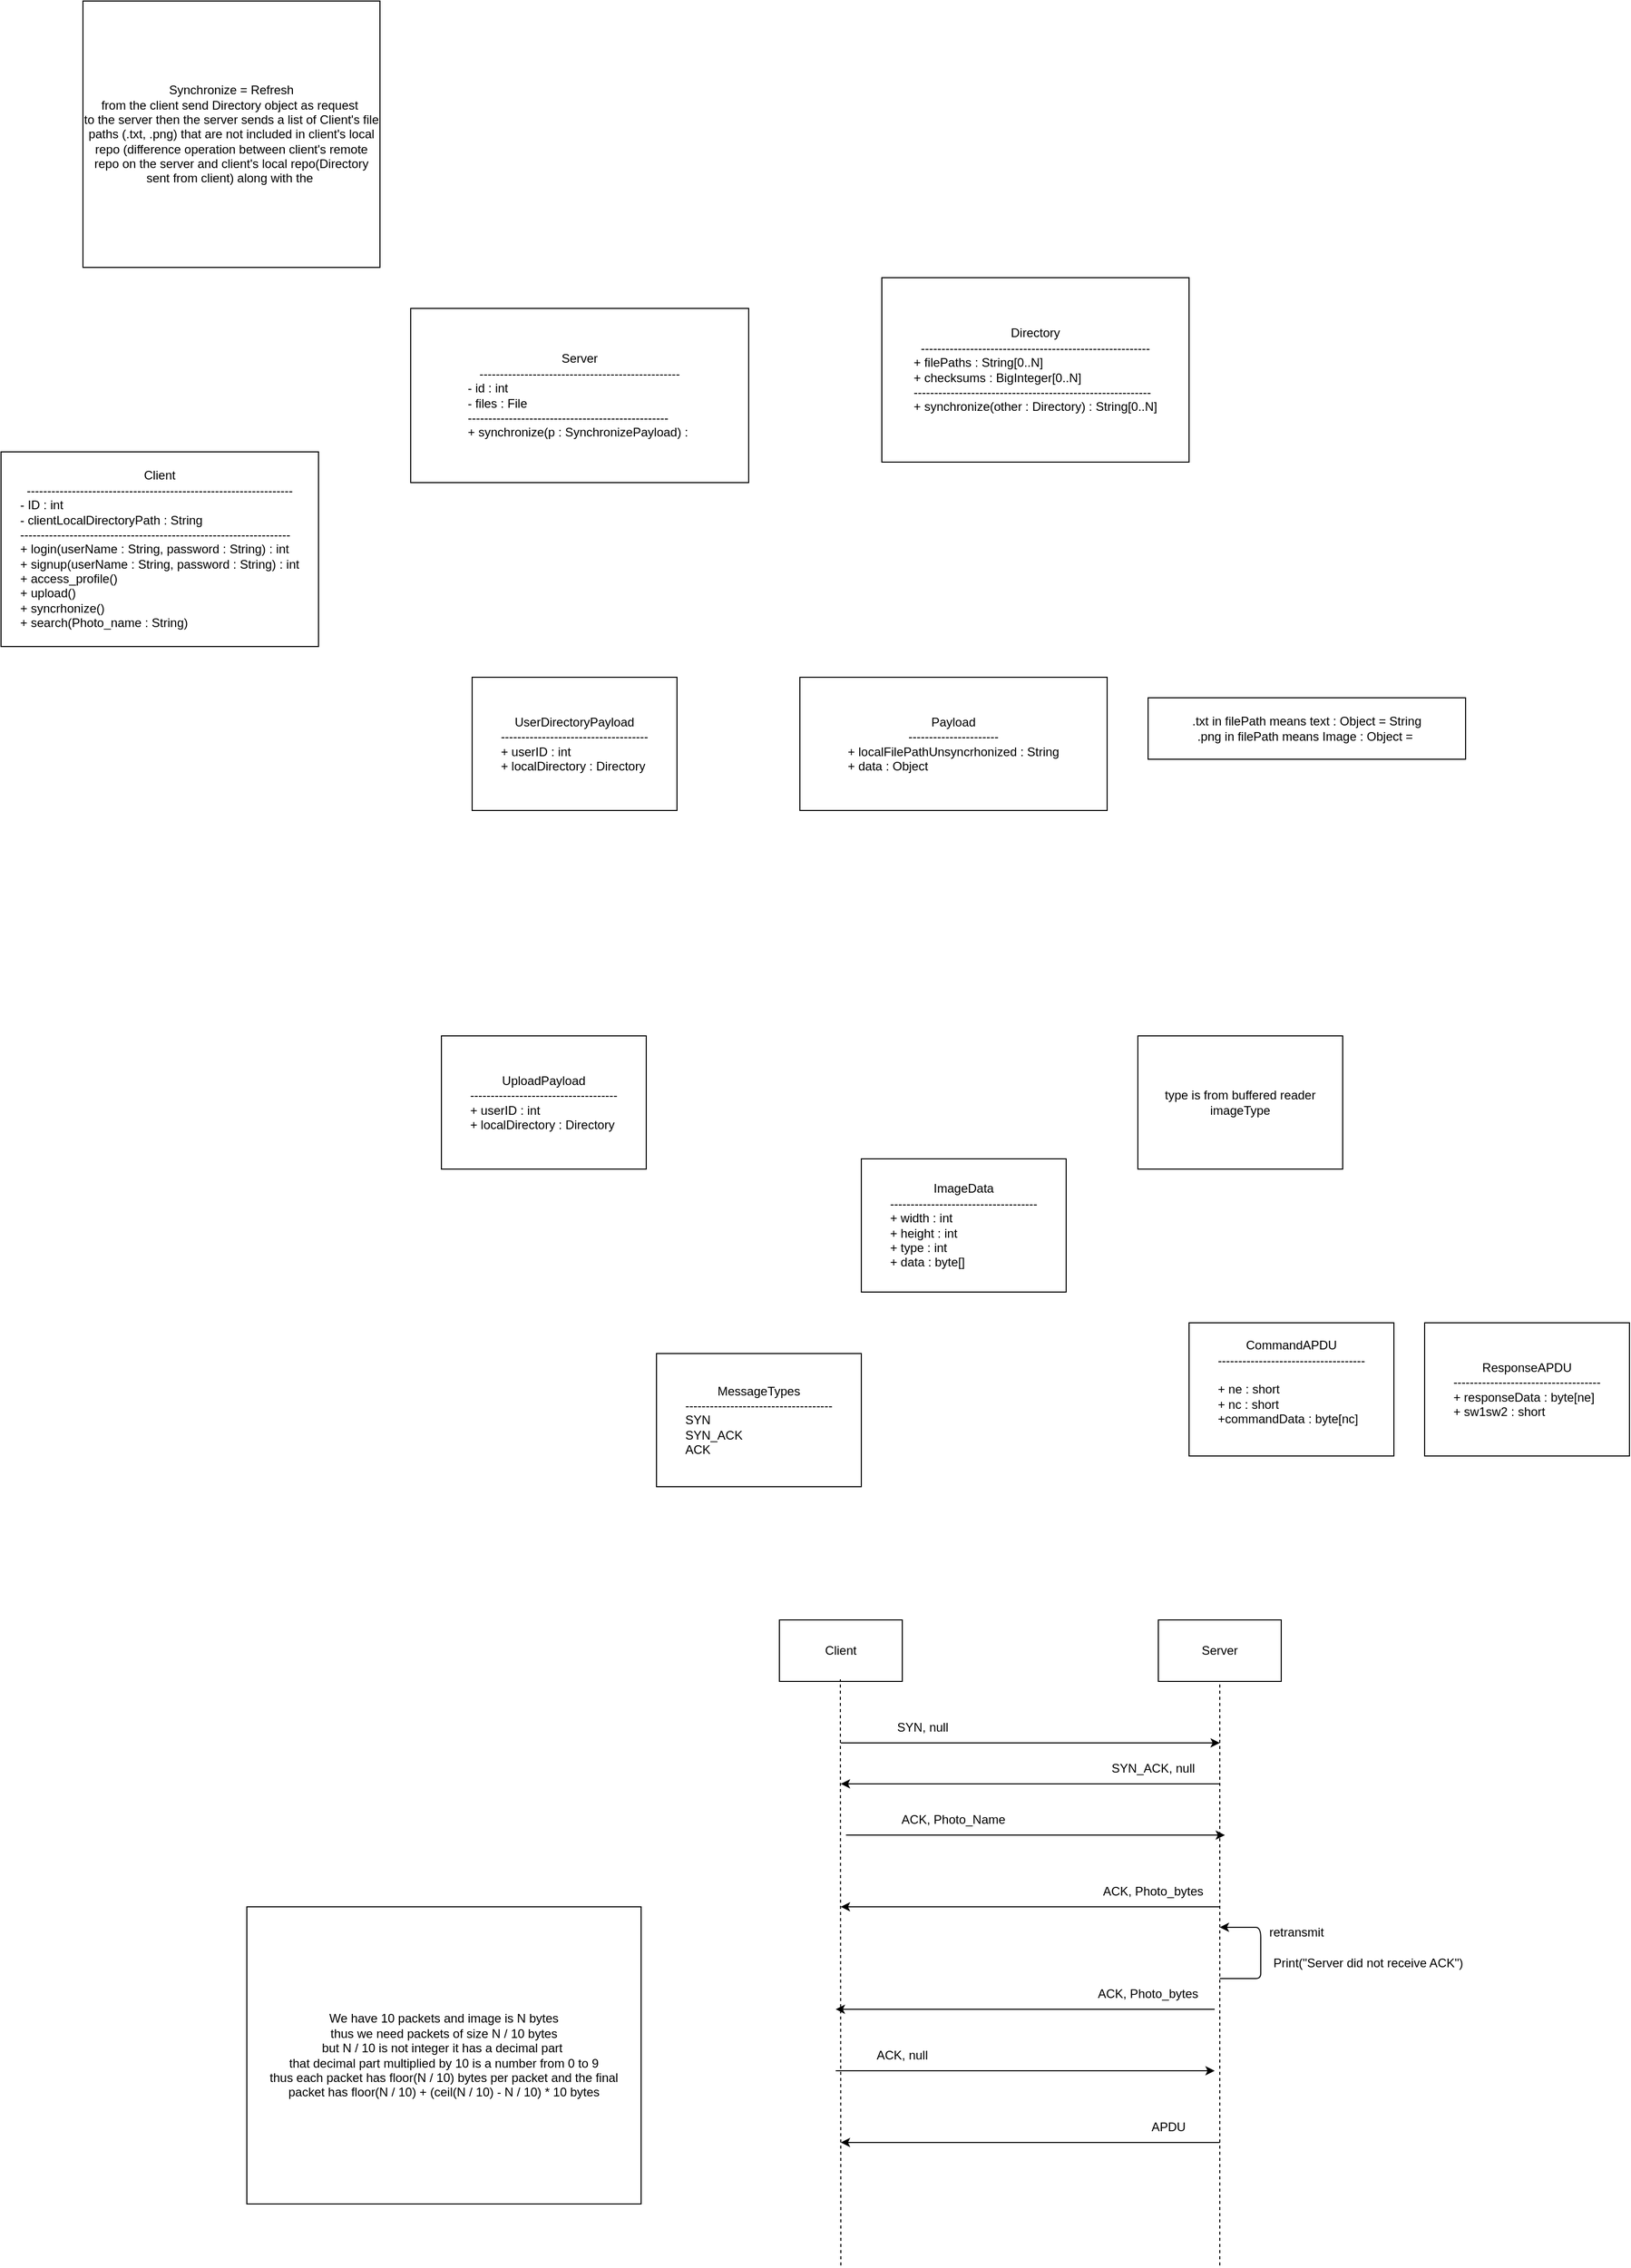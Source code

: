 <mxfile version="27.0.2">
  <diagram name="Page-1" id="mDenlVi_8w2Fyz-U-0eb">
    <mxGraphModel dx="1034" dy="1704" grid="1" gridSize="10" guides="1" tooltips="1" connect="1" arrows="1" fold="1" page="1" pageScale="1" pageWidth="850" pageHeight="1100" math="0" shadow="0">
      <root>
        <mxCell id="0" />
        <mxCell id="1" parent="0" />
        <mxCell id="GJABrzc_7898_9GV0pyr-1" value="Client&lt;div&gt;-----------------------------------------------------------------&lt;/div&gt;&lt;div style=&quot;text-align: left;&quot;&gt;- ID : int&lt;/div&gt;&lt;div style=&quot;text-align: left;&quot;&gt;- clientLocalDirectoryPath : String&lt;/div&gt;&lt;div style=&quot;text-align: left;&quot;&gt;------------------------------------------------------------------&lt;/div&gt;&lt;div style=&quot;text-align: left;&quot;&gt;+ login(userName : String, password : String) : int&lt;/div&gt;&lt;div style=&quot;text-align: left;&quot;&gt;+ signup(userName : String, password : String) : int&lt;/div&gt;&lt;div style=&quot;text-align: left;&quot;&gt;+ access_profile()&lt;/div&gt;&lt;div style=&quot;text-align: left;&quot;&gt;+ upload()&lt;/div&gt;&lt;div style=&quot;text-align: left;&quot;&gt;+ syncrhonize()&lt;/div&gt;&lt;div style=&quot;text-align: left;&quot;&gt;+ search(Photo_name : String)&lt;/div&gt;" style="rounded=0;whiteSpace=wrap;html=1;align=center;" parent="1" vertex="1">
          <mxGeometry x="10" y="110" width="310" height="190" as="geometry" />
        </mxCell>
        <mxCell id="GJABrzc_7898_9GV0pyr-3" value="Server&lt;div&gt;-------------------------------------------------&lt;/div&gt;&lt;div style=&quot;text-align: left;&quot;&gt;- id : int&lt;/div&gt;&lt;div style=&quot;text-align: left;&quot;&gt;- files : File&lt;/div&gt;&lt;div style=&quot;text-align: left;&quot;&gt;-------------------------------------------------&lt;/div&gt;&lt;div style=&quot;text-align: left;&quot;&gt;+ synchronize(p : SynchronizePayload) :&amp;nbsp;&lt;/div&gt;" style="rounded=0;whiteSpace=wrap;html=1;align=center;" parent="1" vertex="1">
          <mxGeometry x="410" y="-30" width="330" height="170" as="geometry" />
        </mxCell>
        <mxCell id="GJABrzc_7898_9GV0pyr-5" value="UserDirectoryPayload&lt;br&gt;&lt;div&gt;------------------------------------&lt;/div&gt;&lt;div style=&quot;text-align: left;&quot;&gt;+ userID : int&lt;/div&gt;&lt;div style=&quot;text-align: left;&quot;&gt;+ localDirectory : Directory&lt;/div&gt;" style="rounded=0;whiteSpace=wrap;html=1;align=center;" parent="1" vertex="1">
          <mxGeometry x="470" y="330" width="200" height="130" as="geometry" />
        </mxCell>
        <mxCell id="GJABrzc_7898_9GV0pyr-6" value="Synchronize = Refresh&lt;div&gt;from the client send Directory object as request&amp;nbsp;&lt;/div&gt;&lt;div&gt;to the server&amp;nbsp;&lt;span style=&quot;background-color: transparent; color: light-dark(rgb(0, 0, 0), rgb(255, 255, 255));&quot;&gt;then the server sends a list of Client&#39;s file paths (.txt, .png) that are not included in client&#39;s local repo (difference operation between client&#39;s remote repo on the server and client&#39;s local repo(Directory sent from client) along with the&amp;nbsp;&lt;/span&gt;&lt;/div&gt;" style="rounded=0;whiteSpace=wrap;html=1;" parent="1" vertex="1">
          <mxGeometry x="90" y="-330" width="290" height="260" as="geometry" />
        </mxCell>
        <mxCell id="GJABrzc_7898_9GV0pyr-8" value="Directory&lt;div&gt;--------------------------------------------------------&lt;/div&gt;&lt;div style=&quot;text-align: left;&quot;&gt;+ filePaths : String[0..N]&lt;/div&gt;&lt;div style=&quot;text-align: left;&quot;&gt;+ checksums : BigInteger[0..N]&lt;/div&gt;&lt;div style=&quot;text-align: left;&quot;&gt;----------------------------------------------------------&lt;/div&gt;&lt;div style=&quot;text-align: left;&quot;&gt;+ synchronize(other : Directory) : String[0..N]&lt;/div&gt;" style="rounded=0;whiteSpace=wrap;html=1;align=center;" parent="1" vertex="1">
          <mxGeometry x="870" y="-60" width="300" height="180" as="geometry" />
        </mxCell>
        <mxCell id="GJABrzc_7898_9GV0pyr-9" value="Payload&lt;br&gt;&lt;div&gt;----------------------&lt;/div&gt;&lt;div style=&quot;text-align: left;&quot;&gt;+ localFilePathUnsyncrhonized : String&lt;/div&gt;&lt;div style=&quot;text-align: left;&quot;&gt;+ data : Object&lt;/div&gt;" style="rounded=0;whiteSpace=wrap;html=1;align=center;" parent="1" vertex="1">
          <mxGeometry x="790" y="330" width="300" height="130" as="geometry" />
        </mxCell>
        <mxCell id="GJABrzc_7898_9GV0pyr-10" value=".txt in filePath means text : Object = String&lt;div&gt;.png in filePath means Image : Object =&amp;nbsp;&lt;/div&gt;" style="rounded=0;whiteSpace=wrap;html=1;" parent="1" vertex="1">
          <mxGeometry x="1130" y="350" width="310" height="60" as="geometry" />
        </mxCell>
        <mxCell id="GJABrzc_7898_9GV0pyr-11" value="UploadPayload&lt;br&gt;&lt;div&gt;------------------------------------&lt;/div&gt;&lt;div style=&quot;text-align: left;&quot;&gt;+ userID : int&lt;/div&gt;&lt;div style=&quot;text-align: left;&quot;&gt;+ localDirectory : Directory&lt;/div&gt;" style="rounded=0;whiteSpace=wrap;html=1;align=center;" parent="1" vertex="1">
          <mxGeometry x="440" y="680" width="200" height="130" as="geometry" />
        </mxCell>
        <mxCell id="GJABrzc_7898_9GV0pyr-12" value="ImageData&lt;br&gt;&lt;div&gt;------------------------------------&lt;/div&gt;&lt;div style=&quot;text-align: left;&quot;&gt;+ width : int&lt;br&gt;&lt;/div&gt;&lt;div style=&quot;text-align: left;&quot;&gt;+ height : int&lt;/div&gt;&lt;div style=&quot;text-align: left;&quot;&gt;+ type : int&lt;/div&gt;&lt;div style=&quot;text-align: left;&quot;&gt;+ data : byte[]&lt;/div&gt;" style="rounded=0;whiteSpace=wrap;html=1;align=center;" parent="1" vertex="1">
          <mxGeometry x="850" y="800" width="200" height="130" as="geometry" />
        </mxCell>
        <mxCell id="GJABrzc_7898_9GV0pyr-15" value="MessageTypes&lt;br&gt;&lt;div&gt;------------------------------------&lt;/div&gt;&lt;div style=&quot;text-align: left;&quot;&gt;SYN&lt;/div&gt;&lt;div style=&quot;text-align: left;&quot;&gt;SYN_ACK&lt;/div&gt;&lt;div style=&quot;text-align: left;&quot;&gt;ACK&lt;/div&gt;" style="rounded=0;whiteSpace=wrap;html=1;align=center;" parent="1" vertex="1">
          <mxGeometry x="650" y="990" width="200" height="130" as="geometry" />
        </mxCell>
        <mxCell id="GJABrzc_7898_9GV0pyr-17" value="Server" style="rounded=0;whiteSpace=wrap;html=1;" parent="1" vertex="1">
          <mxGeometry x="1140" y="1250" width="120" height="60" as="geometry" />
        </mxCell>
        <mxCell id="GJABrzc_7898_9GV0pyr-18" value="Client" style="rounded=0;whiteSpace=wrap;html=1;" parent="1" vertex="1">
          <mxGeometry x="770" y="1250" width="120" height="60" as="geometry" />
        </mxCell>
        <mxCell id="GJABrzc_7898_9GV0pyr-19" value="" style="endArrow=none;dashed=1;html=1;rounded=0;" parent="1" edge="1">
          <mxGeometry width="50" height="50" relative="1" as="geometry">
            <mxPoint x="1200" y="1880" as="sourcePoint" />
            <mxPoint x="1200" y="1310" as="targetPoint" />
          </mxGeometry>
        </mxCell>
        <mxCell id="GJABrzc_7898_9GV0pyr-20" value="" style="endArrow=none;dashed=1;html=1;rounded=0;" parent="1" edge="1">
          <mxGeometry width="50" height="50" relative="1" as="geometry">
            <mxPoint x="830" y="1880" as="sourcePoint" />
            <mxPoint x="829.5" y="1308" as="targetPoint" />
          </mxGeometry>
        </mxCell>
        <mxCell id="GJABrzc_7898_9GV0pyr-22" value="" style="endArrow=classic;html=1;rounded=0;" parent="1" edge="1">
          <mxGeometry width="50" height="50" relative="1" as="geometry">
            <mxPoint x="830" y="1370" as="sourcePoint" />
            <mxPoint x="1200" y="1370" as="targetPoint" />
          </mxGeometry>
        </mxCell>
        <mxCell id="GJABrzc_7898_9GV0pyr-23" value="SYN, null" style="text;html=1;align=center;verticalAlign=middle;whiteSpace=wrap;rounded=0;" parent="1" vertex="1">
          <mxGeometry x="880" y="1340" width="60" height="30" as="geometry" />
        </mxCell>
        <mxCell id="GJABrzc_7898_9GV0pyr-24" value="" style="endArrow=classic;html=1;rounded=0;" parent="1" edge="1">
          <mxGeometry width="50" height="50" relative="1" as="geometry">
            <mxPoint x="1200" y="1410" as="sourcePoint" />
            <mxPoint x="830" y="1410" as="targetPoint" />
          </mxGeometry>
        </mxCell>
        <mxCell id="GJABrzc_7898_9GV0pyr-25" value="SYN_ACK, null" style="text;html=1;align=center;verticalAlign=middle;whiteSpace=wrap;rounded=0;flipH=1;" parent="1" vertex="1">
          <mxGeometry x="1090" y="1380" width="90" height="30" as="geometry" />
        </mxCell>
        <mxCell id="GJABrzc_7898_9GV0pyr-26" value="" style="endArrow=classic;html=1;rounded=0;" parent="1" edge="1">
          <mxGeometry width="50" height="50" relative="1" as="geometry">
            <mxPoint x="835" y="1460" as="sourcePoint" />
            <mxPoint x="1205" y="1460" as="targetPoint" />
          </mxGeometry>
        </mxCell>
        <mxCell id="GJABrzc_7898_9GV0pyr-27" value="ACK, Photo_Name" style="text;html=1;align=center;verticalAlign=middle;whiteSpace=wrap;rounded=0;flipH=0;" parent="1" vertex="1">
          <mxGeometry x="880" y="1430" width="120" height="30" as="geometry" />
        </mxCell>
        <mxCell id="GJABrzc_7898_9GV0pyr-28" value="" style="endArrow=classic;html=1;rounded=0;" parent="1" edge="1">
          <mxGeometry width="50" height="50" relative="1" as="geometry">
            <mxPoint x="1200" y="1530" as="sourcePoint" />
            <mxPoint x="830" y="1530" as="targetPoint" />
          </mxGeometry>
        </mxCell>
        <mxCell id="GJABrzc_7898_9GV0pyr-29" value="ACK, Photo_bytes" style="text;html=1;align=center;verticalAlign=middle;whiteSpace=wrap;rounded=0;flipH=1;" parent="1" vertex="1">
          <mxGeometry x="1075" y="1500" width="120" height="30" as="geometry" />
        </mxCell>
        <mxCell id="GJABrzc_7898_9GV0pyr-30" value="CommandAPDU&lt;br&gt;&lt;div&gt;------------------------------------&lt;/div&gt;&lt;div style=&quot;text-align: left;&quot;&gt;&lt;br&gt;&lt;/div&gt;&lt;div style=&quot;text-align: left;&quot;&gt;+ ne : short&lt;/div&gt;&lt;div style=&quot;text-align: left;&quot;&gt;+ nc : short&lt;/div&gt;&lt;div style=&quot;text-align: left;&quot;&gt;+commandData : byte[nc]&lt;/div&gt;&lt;div style=&quot;text-align: left;&quot;&gt;&lt;br&gt;&lt;/div&gt;" style="rounded=0;whiteSpace=wrap;html=1;align=center;" parent="1" vertex="1">
          <mxGeometry x="1170" y="960" width="200" height="130" as="geometry" />
        </mxCell>
        <mxCell id="GJABrzc_7898_9GV0pyr-31" value="ResponseAPDU&lt;br&gt;&lt;div&gt;------------------------------------&lt;/div&gt;&lt;div style=&quot;text-align: left;&quot;&gt;+ responseData : byte[ne]&lt;/div&gt;&lt;div style=&quot;text-align: left;&quot;&gt;+ sw1sw2 : short&lt;/div&gt;" style="rounded=0;whiteSpace=wrap;html=1;align=center;" parent="1" vertex="1">
          <mxGeometry x="1400" y="960" width="200" height="130" as="geometry" />
        </mxCell>
        <mxCell id="GJABrzc_7898_9GV0pyr-32" value="type is from buffered reader imageType" style="rounded=0;whiteSpace=wrap;html=1;align=center;" parent="1" vertex="1">
          <mxGeometry x="1120" y="680" width="200" height="130" as="geometry" />
        </mxCell>
        <mxCell id="GJABrzc_7898_9GV0pyr-34" value="" style="curved=1;endArrow=classic;html=1;rounded=0;" parent="1" edge="1">
          <mxGeometry width="50" height="50" relative="1" as="geometry">
            <mxPoint x="1200" y="1600" as="sourcePoint" />
            <mxPoint x="1200" y="1550" as="targetPoint" />
            <Array as="points">
              <mxPoint x="1230" y="1600" />
              <mxPoint x="1240" y="1600" />
              <mxPoint x="1240" y="1590" />
              <mxPoint x="1240" y="1570" />
              <mxPoint x="1240" y="1550" />
              <mxPoint x="1230" y="1550" />
              <mxPoint x="1200" y="1550" />
            </Array>
          </mxGeometry>
        </mxCell>
        <mxCell id="GJABrzc_7898_9GV0pyr-35" value="Print(&quot;Server did not receive ACK&quot;)" style="text;html=1;align=center;verticalAlign=middle;whiteSpace=wrap;rounded=0;flipH=1;" parent="1" vertex="1">
          <mxGeometry x="1240" y="1570" width="210" height="30" as="geometry" />
        </mxCell>
        <mxCell id="GJABrzc_7898_9GV0pyr-36" value="" style="endArrow=classic;html=1;rounded=0;" parent="1" edge="1">
          <mxGeometry width="50" height="50" relative="1" as="geometry">
            <mxPoint x="1195" y="1630" as="sourcePoint" />
            <mxPoint x="825" y="1630" as="targetPoint" />
          </mxGeometry>
        </mxCell>
        <mxCell id="GJABrzc_7898_9GV0pyr-37" value="ACK, Photo_bytes" style="text;html=1;align=center;verticalAlign=middle;whiteSpace=wrap;rounded=0;flipH=1;" parent="1" vertex="1">
          <mxGeometry x="1070" y="1600" width="120" height="30" as="geometry" />
        </mxCell>
        <mxCell id="GJABrzc_7898_9GV0pyr-38" value="retransmit" style="text;html=1;align=center;verticalAlign=middle;whiteSpace=wrap;rounded=0;flipH=1;" parent="1" vertex="1">
          <mxGeometry x="1240" y="1540" width="70" height="30" as="geometry" />
        </mxCell>
        <mxCell id="GJABrzc_7898_9GV0pyr-39" value="" style="endArrow=classic;html=1;rounded=0;" parent="1" edge="1">
          <mxGeometry width="50" height="50" relative="1" as="geometry">
            <mxPoint x="825" y="1690" as="sourcePoint" />
            <mxPoint x="1195" y="1690" as="targetPoint" />
          </mxGeometry>
        </mxCell>
        <mxCell id="GJABrzc_7898_9GV0pyr-40" value="ACK, null" style="text;html=1;align=center;verticalAlign=middle;whiteSpace=wrap;rounded=0;flipH=0;" parent="1" vertex="1">
          <mxGeometry x="830" y="1660" width="120" height="30" as="geometry" />
        </mxCell>
        <mxCell id="GJABrzc_7898_9GV0pyr-41" value="" style="endArrow=classic;html=1;rounded=0;" parent="1" edge="1">
          <mxGeometry width="50" height="50" relative="1" as="geometry">
            <mxPoint x="1200" y="1760" as="sourcePoint" />
            <mxPoint x="830" y="1760" as="targetPoint" />
          </mxGeometry>
        </mxCell>
        <mxCell id="GJABrzc_7898_9GV0pyr-42" value="APDU" style="text;html=1;align=center;verticalAlign=middle;whiteSpace=wrap;rounded=0;flipH=0;" parent="1" vertex="1">
          <mxGeometry x="1090" y="1730" width="120" height="30" as="geometry" />
        </mxCell>
        <mxCell id="uYygU80v8NMdNlQ01LOZ-1" value="We have 10 packets and image is N bytes&lt;div&gt;thus we need packets of size N / 10 bytes&lt;/div&gt;&lt;div&gt;but N / 10 is not integer it has a decimal part&amp;nbsp;&lt;/div&gt;&lt;div&gt;that decimal part multiplied by 10 is a number from 0 to 9&lt;/div&gt;&lt;div&gt;thus each packet has floor(N / 10) bytes per packet and the final&lt;/div&gt;&lt;div&gt;packet has floor(N / 10) + (ceil(N / 10) - N / 10) * 10 bytes&lt;/div&gt;" style="rounded=0;whiteSpace=wrap;html=1;" vertex="1" parent="1">
          <mxGeometry x="250" y="1530" width="385" height="290" as="geometry" />
        </mxCell>
      </root>
    </mxGraphModel>
  </diagram>
</mxfile>

